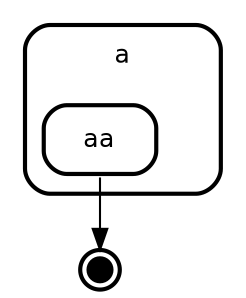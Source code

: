 digraph "state transitions" {
  fontname="Helvetica" fontsize=12 penwidth=2.0 splines=true ordering=out compound=true overlap=scale nodesep=0.3 ranksep=0.1
  node [shape=plaintext style=filled fillcolor="#FFFFFF01" fontname=Helvetica fontsize=12 penwidth=2.0]
  edge [fontname=Helvetica fontsize=10]

    "final" [shape=circle style=filled class="state final" color="black" fillcolor="black" fixedsize=true height=0.15 peripheries=2 label=""]
    subgraph "cluster_a" {
      class="state regular" label= <
      <table cellborder="0" border="0">
        <tr><td>a</td></tr>
      </table>
      > style=rounded penwidth=2.0
      "a" [shape=point style=invis margin=0 width=0 height=0 fixedsize=true]
        "aa" [margin=0 class="state regular" color="black" label= <
      <table align="center" cellborder="0" border="2" style="rounded" width="48">
        <tr><td width="48" cellpadding="7">aa</td></tr>
      </table>
    >]
  
    }

    "aa" -> "final" [label="    \l" class="transition"]
}
